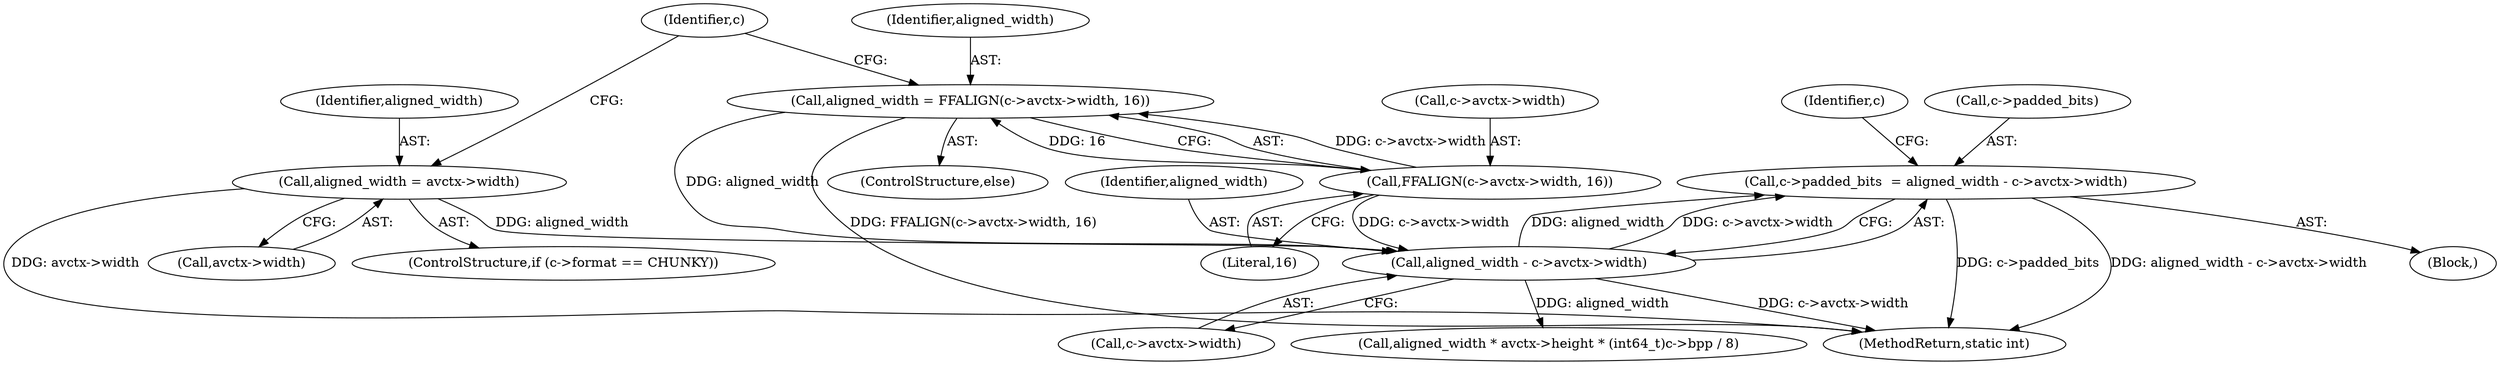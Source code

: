 digraph "0_FFmpeg_e1b60aad77c27ed5d4dfc11e5e6a05a38c70489d@integer" {
"1000298" [label="(Call,c->padded_bits  = aligned_width - c->avctx->width)"];
"1000302" [label="(Call,aligned_width - c->avctx->width)"];
"1000283" [label="(Call,aligned_width = avctx->width)"];
"1000289" [label="(Call,aligned_width = FFALIGN(c->avctx->width, 16))"];
"1000291" [label="(Call,FFALIGN(c->avctx->width, 16))"];
"1000289" [label="(Call,aligned_width = FFALIGN(c->avctx->width, 16))"];
"1000300" [label="(Identifier,c)"];
"1000298" [label="(Call,c->padded_bits  = aligned_width - c->avctx->width)"];
"1000303" [label="(Identifier,aligned_width)"];
"1000304" [label="(Call,c->avctx->width)"];
"1000291" [label="(Call,FFALIGN(c->avctx->width, 16))"];
"1000314" [label="(Call,aligned_width * avctx->height * (int64_t)c->bpp / 8)"];
"1000285" [label="(Call,avctx->width)"];
"1000292" [label="(Call,c->avctx->width)"];
"1000297" [label="(Literal,16)"];
"1000105" [label="(Block,)"];
"1000302" [label="(Call,aligned_width - c->avctx->width)"];
"1000283" [label="(Call,aligned_width = avctx->width)"];
"1000284" [label="(Identifier,aligned_width)"];
"1000288" [label="(ControlStructure,else)"];
"1000299" [label="(Call,c->padded_bits)"];
"1000277" [label="(ControlStructure,if (c->format == CHUNKY))"];
"1000290" [label="(Identifier,aligned_width)"];
"1000312" [label="(Identifier,c)"];
"1000502" [label="(MethodReturn,static int)"];
"1000298" -> "1000105"  [label="AST: "];
"1000298" -> "1000302"  [label="CFG: "];
"1000299" -> "1000298"  [label="AST: "];
"1000302" -> "1000298"  [label="AST: "];
"1000312" -> "1000298"  [label="CFG: "];
"1000298" -> "1000502"  [label="DDG: c->padded_bits"];
"1000298" -> "1000502"  [label="DDG: aligned_width - c->avctx->width"];
"1000302" -> "1000298"  [label="DDG: aligned_width"];
"1000302" -> "1000298"  [label="DDG: c->avctx->width"];
"1000302" -> "1000304"  [label="CFG: "];
"1000303" -> "1000302"  [label="AST: "];
"1000304" -> "1000302"  [label="AST: "];
"1000302" -> "1000502"  [label="DDG: c->avctx->width"];
"1000283" -> "1000302"  [label="DDG: aligned_width"];
"1000289" -> "1000302"  [label="DDG: aligned_width"];
"1000291" -> "1000302"  [label="DDG: c->avctx->width"];
"1000302" -> "1000314"  [label="DDG: aligned_width"];
"1000283" -> "1000277"  [label="AST: "];
"1000283" -> "1000285"  [label="CFG: "];
"1000284" -> "1000283"  [label="AST: "];
"1000285" -> "1000283"  [label="AST: "];
"1000300" -> "1000283"  [label="CFG: "];
"1000283" -> "1000502"  [label="DDG: avctx->width"];
"1000289" -> "1000288"  [label="AST: "];
"1000289" -> "1000291"  [label="CFG: "];
"1000290" -> "1000289"  [label="AST: "];
"1000291" -> "1000289"  [label="AST: "];
"1000300" -> "1000289"  [label="CFG: "];
"1000289" -> "1000502"  [label="DDG: FFALIGN(c->avctx->width, 16)"];
"1000291" -> "1000289"  [label="DDG: c->avctx->width"];
"1000291" -> "1000289"  [label="DDG: 16"];
"1000291" -> "1000297"  [label="CFG: "];
"1000292" -> "1000291"  [label="AST: "];
"1000297" -> "1000291"  [label="AST: "];
}
